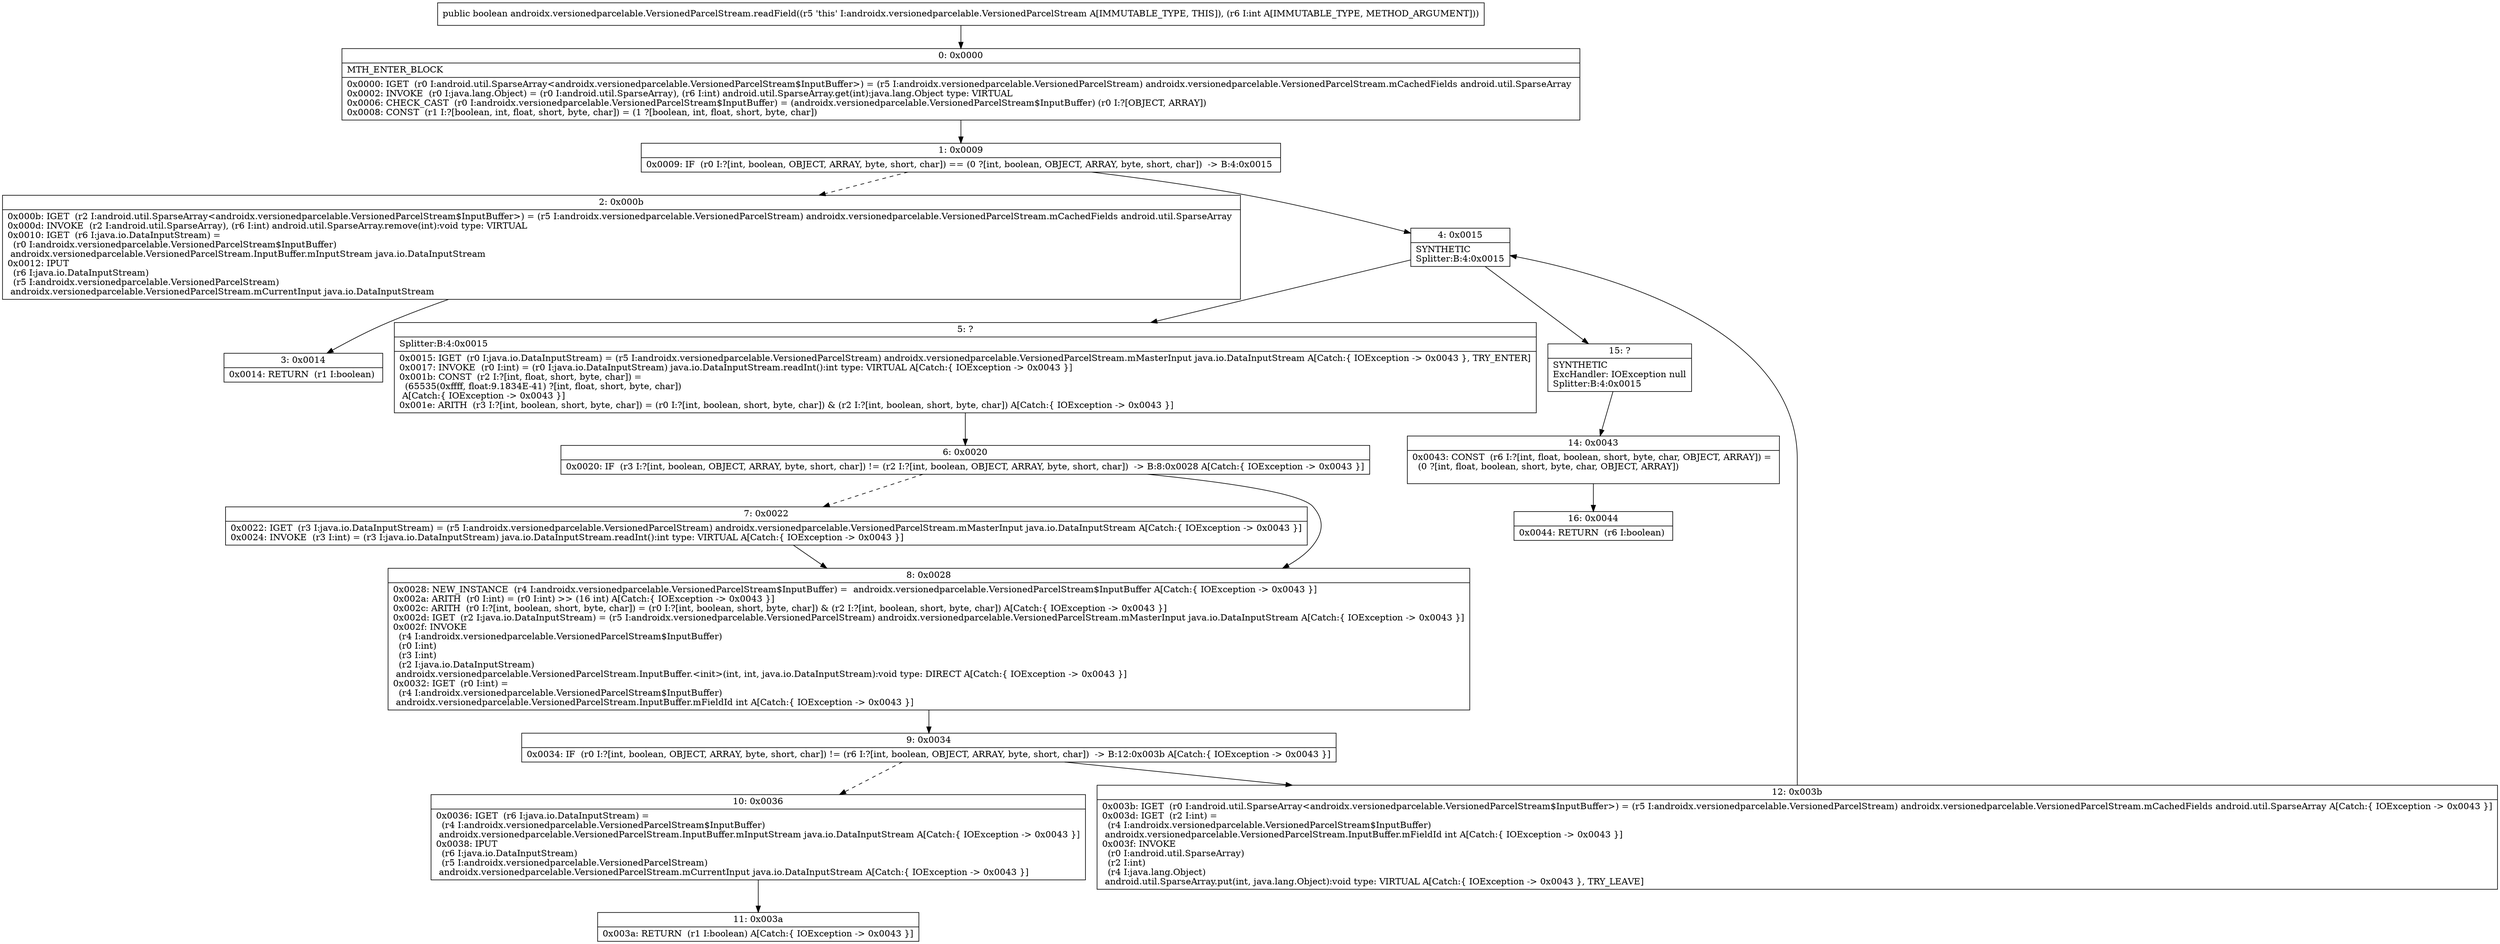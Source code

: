 digraph "CFG forandroidx.versionedparcelable.VersionedParcelStream.readField(I)Z" {
Node_0 [shape=record,label="{0\:\ 0x0000|MTH_ENTER_BLOCK\l|0x0000: IGET  (r0 I:android.util.SparseArray\<androidx.versionedparcelable.VersionedParcelStream$InputBuffer\>) = (r5 I:androidx.versionedparcelable.VersionedParcelStream) androidx.versionedparcelable.VersionedParcelStream.mCachedFields android.util.SparseArray \l0x0002: INVOKE  (r0 I:java.lang.Object) = (r0 I:android.util.SparseArray), (r6 I:int) android.util.SparseArray.get(int):java.lang.Object type: VIRTUAL \l0x0006: CHECK_CAST  (r0 I:androidx.versionedparcelable.VersionedParcelStream$InputBuffer) = (androidx.versionedparcelable.VersionedParcelStream$InputBuffer) (r0 I:?[OBJECT, ARRAY]) \l0x0008: CONST  (r1 I:?[boolean, int, float, short, byte, char]) = (1 ?[boolean, int, float, short, byte, char]) \l}"];
Node_1 [shape=record,label="{1\:\ 0x0009|0x0009: IF  (r0 I:?[int, boolean, OBJECT, ARRAY, byte, short, char]) == (0 ?[int, boolean, OBJECT, ARRAY, byte, short, char])  \-\> B:4:0x0015 \l}"];
Node_2 [shape=record,label="{2\:\ 0x000b|0x000b: IGET  (r2 I:android.util.SparseArray\<androidx.versionedparcelable.VersionedParcelStream$InputBuffer\>) = (r5 I:androidx.versionedparcelable.VersionedParcelStream) androidx.versionedparcelable.VersionedParcelStream.mCachedFields android.util.SparseArray \l0x000d: INVOKE  (r2 I:android.util.SparseArray), (r6 I:int) android.util.SparseArray.remove(int):void type: VIRTUAL \l0x0010: IGET  (r6 I:java.io.DataInputStream) = \l  (r0 I:androidx.versionedparcelable.VersionedParcelStream$InputBuffer)\l androidx.versionedparcelable.VersionedParcelStream.InputBuffer.mInputStream java.io.DataInputStream \l0x0012: IPUT  \l  (r6 I:java.io.DataInputStream)\l  (r5 I:androidx.versionedparcelable.VersionedParcelStream)\l androidx.versionedparcelable.VersionedParcelStream.mCurrentInput java.io.DataInputStream \l}"];
Node_3 [shape=record,label="{3\:\ 0x0014|0x0014: RETURN  (r1 I:boolean) \l}"];
Node_4 [shape=record,label="{4\:\ 0x0015|SYNTHETIC\lSplitter:B:4:0x0015\l}"];
Node_5 [shape=record,label="{5\:\ ?|Splitter:B:4:0x0015\l|0x0015: IGET  (r0 I:java.io.DataInputStream) = (r5 I:androidx.versionedparcelable.VersionedParcelStream) androidx.versionedparcelable.VersionedParcelStream.mMasterInput java.io.DataInputStream A[Catch:\{ IOException \-\> 0x0043 \}, TRY_ENTER]\l0x0017: INVOKE  (r0 I:int) = (r0 I:java.io.DataInputStream) java.io.DataInputStream.readInt():int type: VIRTUAL A[Catch:\{ IOException \-\> 0x0043 \}]\l0x001b: CONST  (r2 I:?[int, float, short, byte, char]) = \l  (65535(0xffff, float:9.1834E\-41) ?[int, float, short, byte, char])\l A[Catch:\{ IOException \-\> 0x0043 \}]\l0x001e: ARITH  (r3 I:?[int, boolean, short, byte, char]) = (r0 I:?[int, boolean, short, byte, char]) & (r2 I:?[int, boolean, short, byte, char]) A[Catch:\{ IOException \-\> 0x0043 \}]\l}"];
Node_6 [shape=record,label="{6\:\ 0x0020|0x0020: IF  (r3 I:?[int, boolean, OBJECT, ARRAY, byte, short, char]) != (r2 I:?[int, boolean, OBJECT, ARRAY, byte, short, char])  \-\> B:8:0x0028 A[Catch:\{ IOException \-\> 0x0043 \}]\l}"];
Node_7 [shape=record,label="{7\:\ 0x0022|0x0022: IGET  (r3 I:java.io.DataInputStream) = (r5 I:androidx.versionedparcelable.VersionedParcelStream) androidx.versionedparcelable.VersionedParcelStream.mMasterInput java.io.DataInputStream A[Catch:\{ IOException \-\> 0x0043 \}]\l0x0024: INVOKE  (r3 I:int) = (r3 I:java.io.DataInputStream) java.io.DataInputStream.readInt():int type: VIRTUAL A[Catch:\{ IOException \-\> 0x0043 \}]\l}"];
Node_8 [shape=record,label="{8\:\ 0x0028|0x0028: NEW_INSTANCE  (r4 I:androidx.versionedparcelable.VersionedParcelStream$InputBuffer) =  androidx.versionedparcelable.VersionedParcelStream$InputBuffer A[Catch:\{ IOException \-\> 0x0043 \}]\l0x002a: ARITH  (r0 I:int) = (r0 I:int) \>\> (16 int) A[Catch:\{ IOException \-\> 0x0043 \}]\l0x002c: ARITH  (r0 I:?[int, boolean, short, byte, char]) = (r0 I:?[int, boolean, short, byte, char]) & (r2 I:?[int, boolean, short, byte, char]) A[Catch:\{ IOException \-\> 0x0043 \}]\l0x002d: IGET  (r2 I:java.io.DataInputStream) = (r5 I:androidx.versionedparcelable.VersionedParcelStream) androidx.versionedparcelable.VersionedParcelStream.mMasterInput java.io.DataInputStream A[Catch:\{ IOException \-\> 0x0043 \}]\l0x002f: INVOKE  \l  (r4 I:androidx.versionedparcelable.VersionedParcelStream$InputBuffer)\l  (r0 I:int)\l  (r3 I:int)\l  (r2 I:java.io.DataInputStream)\l androidx.versionedparcelable.VersionedParcelStream.InputBuffer.\<init\>(int, int, java.io.DataInputStream):void type: DIRECT A[Catch:\{ IOException \-\> 0x0043 \}]\l0x0032: IGET  (r0 I:int) = \l  (r4 I:androidx.versionedparcelable.VersionedParcelStream$InputBuffer)\l androidx.versionedparcelable.VersionedParcelStream.InputBuffer.mFieldId int A[Catch:\{ IOException \-\> 0x0043 \}]\l}"];
Node_9 [shape=record,label="{9\:\ 0x0034|0x0034: IF  (r0 I:?[int, boolean, OBJECT, ARRAY, byte, short, char]) != (r6 I:?[int, boolean, OBJECT, ARRAY, byte, short, char])  \-\> B:12:0x003b A[Catch:\{ IOException \-\> 0x0043 \}]\l}"];
Node_10 [shape=record,label="{10\:\ 0x0036|0x0036: IGET  (r6 I:java.io.DataInputStream) = \l  (r4 I:androidx.versionedparcelable.VersionedParcelStream$InputBuffer)\l androidx.versionedparcelable.VersionedParcelStream.InputBuffer.mInputStream java.io.DataInputStream A[Catch:\{ IOException \-\> 0x0043 \}]\l0x0038: IPUT  \l  (r6 I:java.io.DataInputStream)\l  (r5 I:androidx.versionedparcelable.VersionedParcelStream)\l androidx.versionedparcelable.VersionedParcelStream.mCurrentInput java.io.DataInputStream A[Catch:\{ IOException \-\> 0x0043 \}]\l}"];
Node_11 [shape=record,label="{11\:\ 0x003a|0x003a: RETURN  (r1 I:boolean) A[Catch:\{ IOException \-\> 0x0043 \}]\l}"];
Node_12 [shape=record,label="{12\:\ 0x003b|0x003b: IGET  (r0 I:android.util.SparseArray\<androidx.versionedparcelable.VersionedParcelStream$InputBuffer\>) = (r5 I:androidx.versionedparcelable.VersionedParcelStream) androidx.versionedparcelable.VersionedParcelStream.mCachedFields android.util.SparseArray A[Catch:\{ IOException \-\> 0x0043 \}]\l0x003d: IGET  (r2 I:int) = \l  (r4 I:androidx.versionedparcelable.VersionedParcelStream$InputBuffer)\l androidx.versionedparcelable.VersionedParcelStream.InputBuffer.mFieldId int A[Catch:\{ IOException \-\> 0x0043 \}]\l0x003f: INVOKE  \l  (r0 I:android.util.SparseArray)\l  (r2 I:int)\l  (r4 I:java.lang.Object)\l android.util.SparseArray.put(int, java.lang.Object):void type: VIRTUAL A[Catch:\{ IOException \-\> 0x0043 \}, TRY_LEAVE]\l}"];
Node_14 [shape=record,label="{14\:\ 0x0043|0x0043: CONST  (r6 I:?[int, float, boolean, short, byte, char, OBJECT, ARRAY]) = \l  (0 ?[int, float, boolean, short, byte, char, OBJECT, ARRAY])\l \l}"];
Node_15 [shape=record,label="{15\:\ ?|SYNTHETIC\lExcHandler: IOException null\lSplitter:B:4:0x0015\l}"];
Node_16 [shape=record,label="{16\:\ 0x0044|0x0044: RETURN  (r6 I:boolean) \l}"];
MethodNode[shape=record,label="{public boolean androidx.versionedparcelable.VersionedParcelStream.readField((r5 'this' I:androidx.versionedparcelable.VersionedParcelStream A[IMMUTABLE_TYPE, THIS]), (r6 I:int A[IMMUTABLE_TYPE, METHOD_ARGUMENT])) }"];
MethodNode -> Node_0;
Node_0 -> Node_1;
Node_1 -> Node_2[style=dashed];
Node_1 -> Node_4;
Node_2 -> Node_3;
Node_4 -> Node_5;
Node_4 -> Node_15;
Node_5 -> Node_6;
Node_6 -> Node_7[style=dashed];
Node_6 -> Node_8;
Node_7 -> Node_8;
Node_8 -> Node_9;
Node_9 -> Node_10[style=dashed];
Node_9 -> Node_12;
Node_10 -> Node_11;
Node_12 -> Node_4;
Node_14 -> Node_16;
Node_15 -> Node_14;
}

